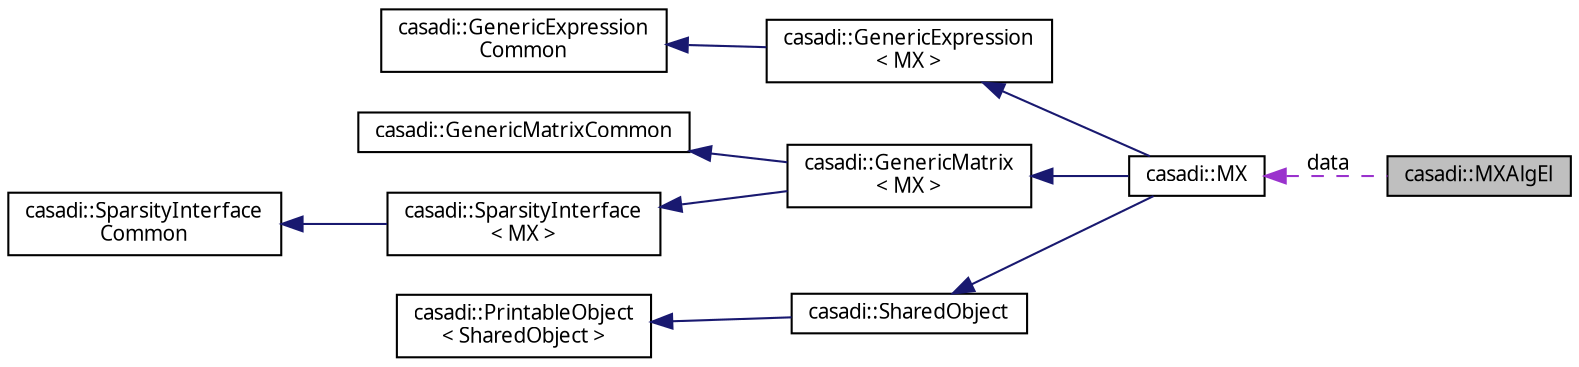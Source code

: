 digraph "casadi::MXAlgEl"
{
  edge [fontname="FreeSans.ttf",fontsize="10",labelfontname="FreeSans.ttf",labelfontsize="10"];
  node [fontname="FreeSans.ttf",fontsize="10",shape=record];
  rankdir="LR";
  Node1 [label="casadi::MXAlgEl",height=0.2,width=0.4,color="black", fillcolor="grey75", style="filled", fontcolor="black"];
  Node2 -> Node1 [dir="back",color="darkorchid3",fontsize="10",style="dashed",label=" data" ,fontname="FreeSans.ttf"];
  Node2 [label="casadi::MX",height=0.2,width=0.4,color="black", fillcolor="white", style="filled",URL="$de/d57/classcasadi_1_1MX.html",tooltip="MX - Matrix expression. "];
  Node3 -> Node2 [dir="back",color="midnightblue",fontsize="10",style="solid",fontname="FreeSans.ttf"];
  Node3 [label="casadi::GenericExpression\l\< MX \>",height=0.2,width=0.4,color="black", fillcolor="white", style="filled",URL="$d1/d5c/classcasadi_1_1GenericExpression.html"];
  Node4 -> Node3 [dir="back",color="midnightblue",fontsize="10",style="solid",fontname="FreeSans.ttf"];
  Node4 [label="casadi::GenericExpression\lCommon",height=0.2,width=0.4,color="black", fillcolor="white", style="filled",URL="$d7/dee/structcasadi_1_1GenericExpressionCommon.html",tooltip="Empty Base This class is extended in SWIG. "];
  Node5 -> Node2 [dir="back",color="midnightblue",fontsize="10",style="solid",fontname="FreeSans.ttf"];
  Node5 [label="casadi::GenericMatrix\l\< MX \>",height=0.2,width=0.4,color="black", fillcolor="white", style="filled",URL="$dc/df3/classcasadi_1_1GenericMatrix.html"];
  Node6 -> Node5 [dir="back",color="midnightblue",fontsize="10",style="solid",fontname="FreeSans.ttf"];
  Node6 [label="casadi::GenericMatrixCommon",height=0.2,width=0.4,color="black", fillcolor="white", style="filled",URL="$dc/d32/structcasadi_1_1GenericMatrixCommon.html",tooltip="Empty Base This class is extended in SWIG. "];
  Node7 -> Node5 [dir="back",color="midnightblue",fontsize="10",style="solid",fontname="FreeSans.ttf"];
  Node7 [label="casadi::SparsityInterface\l\< MX \>",height=0.2,width=0.4,color="black", fillcolor="white", style="filled",URL="$dd/d6b/classcasadi_1_1SparsityInterface.html"];
  Node8 -> Node7 [dir="back",color="midnightblue",fontsize="10",style="solid",fontname="FreeSans.ttf"];
  Node8 [label="casadi::SparsityInterface\lCommon",height=0.2,width=0.4,color="black", fillcolor="white", style="filled",URL="$d2/d9a/structcasadi_1_1SparsityInterfaceCommon.html",tooltip="Empty Base This class is extended in SWIG. "];
  Node9 -> Node2 [dir="back",color="midnightblue",fontsize="10",style="solid",fontname="FreeSans.ttf"];
  Node9 [label="casadi::SharedObject",height=0.2,width=0.4,color="black", fillcolor="white", style="filled",URL="$d5/d4a/classcasadi_1_1SharedObject.html",tooltip="SharedObject implements a reference counting framework similar for efficient and easily-maintained me..."];
  Node10 -> Node9 [dir="back",color="midnightblue",fontsize="10",style="solid",fontname="FreeSans.ttf"];
  Node10 [label="casadi::PrintableObject\l\< SharedObject \>",height=0.2,width=0.4,color="black", fillcolor="white", style="filled",URL="$d5/d18/classcasadi_1_1PrintableObject.html"];
}

